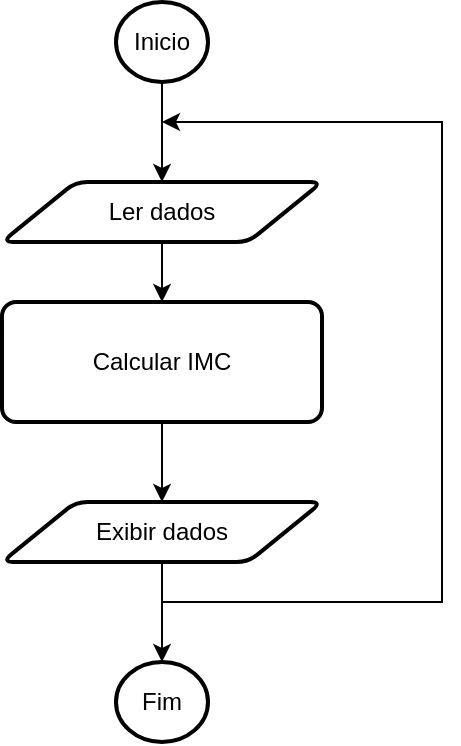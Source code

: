 <mxfile version="13.0.1" type="github"><diagram id="h3pdA5qzEmm9oUiY0wa0" name="Page-1"><mxGraphModel dx="723" dy="361" grid="1" gridSize="10" guides="1" tooltips="1" connect="1" arrows="1" fold="1" page="1" pageScale="1" pageWidth="827" pageHeight="1169" math="0" shadow="0"><root><mxCell id="0"/><mxCell id="1" parent="0"/><mxCell id="Mom8XzHtxZ2XQhPnkikK-4" style="edgeStyle=orthogonalEdgeStyle;rounded=0;orthogonalLoop=1;jettySize=auto;html=1;exitX=0.5;exitY=1;exitDx=0;exitDy=0;exitPerimeter=0;entryX=0.5;entryY=0;entryDx=0;entryDy=0;" edge="1" parent="1" source="Mom8XzHtxZ2XQhPnkikK-1" target="Mom8XzHtxZ2XQhPnkikK-2"><mxGeometry relative="1" as="geometry"/></mxCell><mxCell id="Mom8XzHtxZ2XQhPnkikK-1" value="Inicio" style="strokeWidth=2;html=1;shape=mxgraph.flowchart.start_2;whiteSpace=wrap;" vertex="1" parent="1"><mxGeometry x="377" y="30" width="46" height="40" as="geometry"/></mxCell><mxCell id="Mom8XzHtxZ2XQhPnkikK-8" style="edgeStyle=orthogonalEdgeStyle;rounded=0;orthogonalLoop=1;jettySize=auto;html=1;exitX=0.5;exitY=1;exitDx=0;exitDy=0;entryX=0.5;entryY=0;entryDx=0;entryDy=0;" edge="1" parent="1" source="Mom8XzHtxZ2XQhPnkikK-2" target="Mom8XzHtxZ2XQhPnkikK-5"><mxGeometry relative="1" as="geometry"/></mxCell><mxCell id="Mom8XzHtxZ2XQhPnkikK-2" value="Ler dados" style="shape=parallelogram;html=1;strokeWidth=2;perimeter=parallelogramPerimeter;whiteSpace=wrap;rounded=1;arcSize=12;size=0.23;" vertex="1" parent="1"><mxGeometry x="320" y="120" width="160" height="30" as="geometry"/></mxCell><mxCell id="Mom8XzHtxZ2XQhPnkikK-9" style="edgeStyle=orthogonalEdgeStyle;rounded=0;orthogonalLoop=1;jettySize=auto;html=1;exitX=0.5;exitY=1;exitDx=0;exitDy=0;entryX=0.5;entryY=0;entryDx=0;entryDy=0;" edge="1" parent="1" source="Mom8XzHtxZ2XQhPnkikK-5" target="Mom8XzHtxZ2XQhPnkikK-7"><mxGeometry relative="1" as="geometry"/></mxCell><mxCell id="Mom8XzHtxZ2XQhPnkikK-5" value="Calcular IMC" style="rounded=1;whiteSpace=wrap;html=1;absoluteArcSize=1;arcSize=14;strokeWidth=2;" vertex="1" parent="1"><mxGeometry x="320" y="180" width="160" height="60" as="geometry"/></mxCell><mxCell id="Mom8XzHtxZ2XQhPnkikK-18" style="edgeStyle=orthogonalEdgeStyle;rounded=0;orthogonalLoop=1;jettySize=auto;html=1;entryX=0.5;entryY=0;entryDx=0;entryDy=0;entryPerimeter=0;" edge="1" parent="1" source="Mom8XzHtxZ2XQhPnkikK-7" target="Mom8XzHtxZ2XQhPnkikK-10"><mxGeometry relative="1" as="geometry"/></mxCell><mxCell id="Mom8XzHtxZ2XQhPnkikK-7" value="Exibir dados" style="shape=parallelogram;html=1;strokeWidth=2;perimeter=parallelogramPerimeter;whiteSpace=wrap;rounded=1;arcSize=12;size=0.23;" vertex="1" parent="1"><mxGeometry x="320" y="280" width="160" height="30" as="geometry"/></mxCell><mxCell id="Mom8XzHtxZ2XQhPnkikK-19" style="edgeStyle=orthogonalEdgeStyle;rounded=0;orthogonalLoop=1;jettySize=auto;html=1;" edge="1" parent="1"><mxGeometry relative="1" as="geometry"><mxPoint x="400" y="330" as="sourcePoint"/><mxPoint x="400" y="90" as="targetPoint"/><Array as="points"><mxPoint x="540" y="330"/><mxPoint x="540" y="90"/></Array></mxGeometry></mxCell><mxCell id="Mom8XzHtxZ2XQhPnkikK-10" value="Fim" style="strokeWidth=2;html=1;shape=mxgraph.flowchart.start_2;whiteSpace=wrap;" vertex="1" parent="1"><mxGeometry x="377" y="360" width="46" height="40" as="geometry"/></mxCell></root></mxGraphModel></diagram></mxfile>
